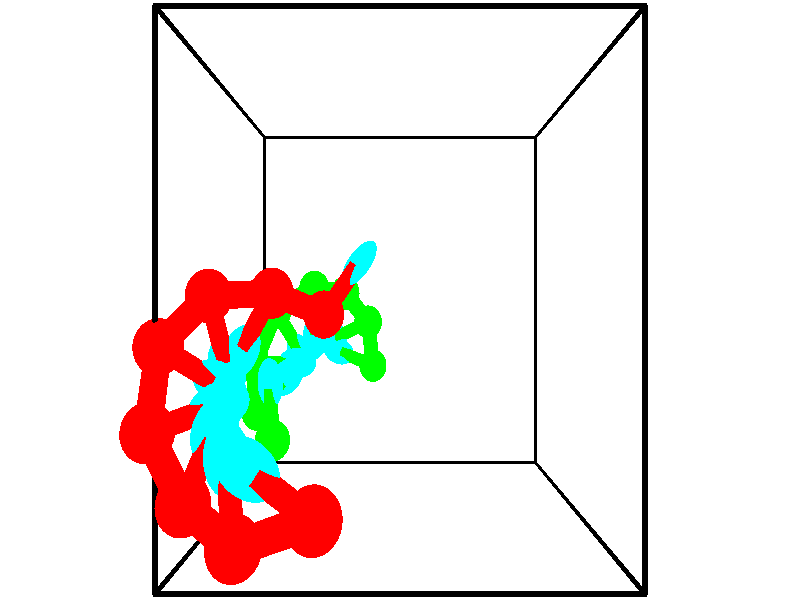 // switches for output
#declare DRAW_BASES = 1; // possible values are 0, 1; only relevant for DNA ribbons
#declare DRAW_BASES_TYPE = 3; // possible values are 1, 2, 3; only relevant for DNA ribbons
#declare DRAW_FOG = 0; // set to 1 to enable fog

#include "colors.inc"

#include "transforms.inc"
background { rgb <1, 1, 1>}

#default {
   normal{
       ripples 0.25
       frequency 0.20
       turbulence 0.2
       lambda 5
   }
	finish {
		phong 0.1
		phong_size 40.
	}
}

// original window dimensions: 1024x640


// camera settings

camera {
	sky <-0, 1, 0>
	up <-0, 1, 0>
	right 1.6 * <1, 0, 0>
	location <2.5, 2.5, 11.1562>
	look_at <2.5, 2.5, 2.5>
	direction <0, 0, -8.6562>
	angle 67.0682
}


# declare cpy_camera_pos = <2.5, 2.5, 11.1562>;
# if (DRAW_FOG = 1)
fog {
	fog_type 2
	up vnormalize(cpy_camera_pos)
	color rgbt<1,1,1,0.3>
	distance 1e-5
	fog_alt 3e-3
	fog_offset 4
}
# end


// LIGHTS

# declare lum = 6;
global_settings {
	ambient_light rgb lum * <0.05, 0.05, 0.05>
	max_trace_level 15
}# declare cpy_direct_light_amount = 0.25;
light_source
{	1000 * <-1, -1, 1>,
	rgb lum * cpy_direct_light_amount
	parallel
}

light_source
{	1000 * <1, 1, -1>,
	rgb lum * cpy_direct_light_amount
	parallel
}

// strand 0

// nucleotide -1

// particle -1
sphere {
	<1.552040, 2.349026, 3.639566> 0.250000
	pigment { color rgbt <1,0,0,0> }
	no_shadow
}
cylinder {
	<1.797726, 2.657246, 3.571451>,  <1.945137, 2.842177, 3.530582>, 0.100000
	pigment { color rgbt <1,0,0,0> }
	no_shadow
}
cylinder {
	<1.797726, 2.657246, 3.571451>,  <1.552040, 2.349026, 3.639566>, 0.100000
	pigment { color rgbt <1,0,0,0> }
	no_shadow
}

// particle -1
sphere {
	<1.797726, 2.657246, 3.571451> 0.100000
	pigment { color rgbt <1,0,0,0> }
	no_shadow
}
sphere {
	0, 1
	scale<0.080000,0.200000,0.300000>
	matrix <0.517318, -0.556112, -0.650478,
		-0.595923, 0.311440, -0.740189,
		0.614213, 0.770548, -0.170287,
		1.981990, 2.888410, 3.520365>
	pigment { color rgbt <0,1,1,0> }
	no_shadow
}
cylinder {
	<1.002264, 2.566582, 4.088820>,  <1.552040, 2.349026, 3.639566>, 0.130000
	pigment { color rgbt <1,0,0,0> }
	no_shadow
}

// nucleotide -1

// particle -1
sphere {
	<1.002264, 2.566582, 4.088820> 0.250000
	pigment { color rgbt <1,0,0,0> }
	no_shadow
}
cylinder {
	<0.781162, 2.236042, 4.045723>,  <0.648501, 2.037718, 4.019865>, 0.100000
	pigment { color rgbt <1,0,0,0> }
	no_shadow
}
cylinder {
	<0.781162, 2.236042, 4.045723>,  <1.002264, 2.566582, 4.088820>, 0.100000
	pigment { color rgbt <1,0,0,0> }
	no_shadow
}

// particle -1
sphere {
	<0.781162, 2.236042, 4.045723> 0.100000
	pigment { color rgbt <1,0,0,0> }
	no_shadow
}
sphere {
	0, 1
	scale<0.080000,0.200000,0.300000>
	matrix <0.062394, -0.169963, 0.983473,
		-0.831005, 0.536897, 0.145507,
		-0.552754, -0.826350, -0.107741,
		0.615336, 1.988137, 4.013401>
	pigment { color rgbt <0,1,1,0> }
	no_shadow
}
cylinder {
	<0.393465, 2.536645, 4.507097>,  <1.002264, 2.566582, 4.088820>, 0.130000
	pigment { color rgbt <1,0,0,0> }
	no_shadow
}

// nucleotide -1

// particle -1
sphere {
	<0.393465, 2.536645, 4.507097> 0.250000
	pigment { color rgbt <1,0,0,0> }
	no_shadow
}
cylinder {
	<0.490879, 2.153477, 4.446333>,  <0.549328, 1.923576, 4.409874>, 0.100000
	pigment { color rgbt <1,0,0,0> }
	no_shadow
}
cylinder {
	<0.490879, 2.153477, 4.446333>,  <0.393465, 2.536645, 4.507097>, 0.100000
	pigment { color rgbt <1,0,0,0> }
	no_shadow
}

// particle -1
sphere {
	<0.490879, 2.153477, 4.446333> 0.100000
	pigment { color rgbt <1,0,0,0> }
	no_shadow
}
sphere {
	0, 1
	scale<0.080000,0.200000,0.300000>
	matrix <0.127579, -0.123626, 0.984094,
		-0.961465, -0.259042, 0.092104,
		0.243535, -0.957922, -0.151910,
		0.563940, 1.866100, 4.400760>
	pigment { color rgbt <0,1,1,0> }
	no_shadow
}
cylinder {
	<-0.002374, 2.093881, 4.897117>,  <0.393465, 2.536645, 4.507097>, 0.130000
	pigment { color rgbt <1,0,0,0> }
	no_shadow
}

// nucleotide -1

// particle -1
sphere {
	<-0.002374, 2.093881, 4.897117> 0.250000
	pigment { color rgbt <1,0,0,0> }
	no_shadow
}
cylinder {
	<0.344669, 1.901844, 4.845320>,  <0.552895, 1.786622, 4.814242>, 0.100000
	pigment { color rgbt <1,0,0,0> }
	no_shadow
}
cylinder {
	<0.344669, 1.901844, 4.845320>,  <-0.002374, 2.093881, 4.897117>, 0.100000
	pigment { color rgbt <1,0,0,0> }
	no_shadow
}

// particle -1
sphere {
	<0.344669, 1.901844, 4.845320> 0.100000
	pigment { color rgbt <1,0,0,0> }
	no_shadow
}
sphere {
	0, 1
	scale<0.080000,0.200000,0.300000>
	matrix <0.057164, -0.162390, 0.985069,
		-0.493953, -0.862056, -0.113447,
		0.867608, -0.480092, -0.129492,
		0.604952, 1.757816, 4.806472>
	pigment { color rgbt <0,1,1,0> }
	no_shadow
}
cylinder {
	<0.053335, 1.428111, 5.304502>,  <-0.002374, 2.093881, 4.897117>, 0.130000
	pigment { color rgbt <1,0,0,0> }
	no_shadow
}

// nucleotide -1

// particle -1
sphere {
	<0.053335, 1.428111, 5.304502> 0.250000
	pigment { color rgbt <1,0,0,0> }
	no_shadow
}
cylinder {
	<0.432293, 1.543552, 5.249149>,  <0.659668, 1.612817, 5.215938>, 0.100000
	pigment { color rgbt <1,0,0,0> }
	no_shadow
}
cylinder {
	<0.432293, 1.543552, 5.249149>,  <0.053335, 1.428111, 5.304502>, 0.100000
	pigment { color rgbt <1,0,0,0> }
	no_shadow
}

// particle -1
sphere {
	<0.432293, 1.543552, 5.249149> 0.100000
	pigment { color rgbt <1,0,0,0> }
	no_shadow
}
sphere {
	0, 1
	scale<0.080000,0.200000,0.300000>
	matrix <0.175369, -0.106390, 0.978737,
		0.267744, -0.951520, -0.151405,
		0.947396, 0.288603, -0.138382,
		0.716512, 1.630133, 5.207635>
	pigment { color rgbt <0,1,1,0> }
	no_shadow
}
cylinder {
	<0.461241, 0.894407, 5.480544>,  <0.053335, 1.428111, 5.304502>, 0.130000
	pigment { color rgbt <1,0,0,0> }
	no_shadow
}

// nucleotide -1

// particle -1
sphere {
	<0.461241, 0.894407, 5.480544> 0.250000
	pigment { color rgbt <1,0,0,0> }
	no_shadow
}
cylinder {
	<0.648331, 1.243856, 5.534235>,  <0.760585, 1.453526, 5.566450>, 0.100000
	pigment { color rgbt <1,0,0,0> }
	no_shadow
}
cylinder {
	<0.648331, 1.243856, 5.534235>,  <0.461241, 0.894407, 5.480544>, 0.100000
	pigment { color rgbt <1,0,0,0> }
	no_shadow
}

// particle -1
sphere {
	<0.648331, 1.243856, 5.534235> 0.100000
	pigment { color rgbt <1,0,0,0> }
	no_shadow
}
sphere {
	0, 1
	scale<0.080000,0.200000,0.300000>
	matrix <0.221840, -0.263033, 0.938936,
		0.855582, -0.409386, -0.316832,
		0.467724, 0.873623, 0.134228,
		0.788648, 1.505943, 5.574503>
	pigment { color rgbt <0,1,1,0> }
	no_shadow
}
cylinder {
	<1.018884, 0.653267, 5.781991>,  <0.461241, 0.894407, 5.480544>, 0.130000
	pigment { color rgbt <1,0,0,0> }
	no_shadow
}

// nucleotide -1

// particle -1
sphere {
	<1.018884, 0.653267, 5.781991> 0.250000
	pigment { color rgbt <1,0,0,0> }
	no_shadow
}
cylinder {
	<1.006454, 1.046202, 5.855803>,  <0.998996, 1.281962, 5.900089>, 0.100000
	pigment { color rgbt <1,0,0,0> }
	no_shadow
}
cylinder {
	<1.006454, 1.046202, 5.855803>,  <1.018884, 0.653267, 5.781991>, 0.100000
	pigment { color rgbt <1,0,0,0> }
	no_shadow
}

// particle -1
sphere {
	<1.006454, 1.046202, 5.855803> 0.100000
	pigment { color rgbt <1,0,0,0> }
	no_shadow
}
sphere {
	0, 1
	scale<0.080000,0.200000,0.300000>
	matrix <0.196478, -0.175013, 0.964763,
		0.980016, 0.066236, -0.187569,
		-0.031075, 0.982336, 0.184529,
		0.997132, 1.340902, 5.911161>
	pigment { color rgbt <0,1,1,0> }
	no_shadow
}
cylinder {
	<1.760275, 0.933389, 6.015773>,  <1.018884, 0.653267, 5.781991>, 0.130000
	pigment { color rgbt <1,0,0,0> }
	no_shadow
}

// nucleotide -1

// particle -1
sphere {
	<1.760275, 0.933389, 6.015773> 0.250000
	pigment { color rgbt <1,0,0,0> }
	no_shadow
}
cylinder {
	<1.475750, 1.175095, 6.159382>,  <1.305035, 1.320118, 6.245547>, 0.100000
	pigment { color rgbt <1,0,0,0> }
	no_shadow
}
cylinder {
	<1.475750, 1.175095, 6.159382>,  <1.760275, 0.933389, 6.015773>, 0.100000
	pigment { color rgbt <1,0,0,0> }
	no_shadow
}

// particle -1
sphere {
	<1.475750, 1.175095, 6.159382> 0.100000
	pigment { color rgbt <1,0,0,0> }
	no_shadow
}
sphere {
	0, 1
	scale<0.080000,0.200000,0.300000>
	matrix <0.362679, -0.122000, 0.923894,
		0.602077, 0.787389, -0.132373,
		-0.711314, 0.604264, 0.359023,
		1.262356, 1.356374, 6.267089>
	pigment { color rgbt <0,1,1,0> }
	no_shadow
}
// strand 1

// nucleotide -1

// particle -1
sphere {
	<0.654084, 0.804050, 2.420239> 0.250000
	pigment { color rgbt <0,1,0,0> }
	no_shadow
}
cylinder {
	<0.639854, 1.203264, 2.440870>,  <0.631317, 1.442792, 2.453249>, 0.100000
	pigment { color rgbt <0,1,0,0> }
	no_shadow
}
cylinder {
	<0.639854, 1.203264, 2.440870>,  <0.654084, 0.804050, 2.420239>, 0.100000
	pigment { color rgbt <0,1,0,0> }
	no_shadow
}

// particle -1
sphere {
	<0.639854, 1.203264, 2.440870> 0.100000
	pigment { color rgbt <0,1,0,0> }
	no_shadow
}
sphere {
	0, 1
	scale<0.080000,0.200000,0.300000>
	matrix <0.295944, 0.059816, -0.953330,
		-0.954543, -0.018649, -0.297490,
		-0.035573, 0.998035, 0.051578,
		0.629182, 1.502674, 2.456344>
	pigment { color rgbt <0,1,1,0> }
	no_shadow
}
cylinder {
	<0.330112, 1.086699, 1.929847>,  <0.654084, 0.804050, 2.420239>, 0.130000
	pigment { color rgbt <0,1,0,0> }
	no_shadow
}

// nucleotide -1

// particle -1
sphere {
	<0.330112, 1.086699, 1.929847> 0.250000
	pigment { color rgbt <0,1,0,0> }
	no_shadow
}
cylinder {
	<0.606079, 1.347526, 2.055592>,  <0.771659, 1.504022, 2.131038>, 0.100000
	pigment { color rgbt <0,1,0,0> }
	no_shadow
}
cylinder {
	<0.606079, 1.347526, 2.055592>,  <0.330112, 1.086699, 1.929847>, 0.100000
	pigment { color rgbt <0,1,0,0> }
	no_shadow
}

// particle -1
sphere {
	<0.606079, 1.347526, 2.055592> 0.100000
	pigment { color rgbt <0,1,0,0> }
	no_shadow
}
sphere {
	0, 1
	scale<0.080000,0.200000,0.300000>
	matrix <0.176839, 0.269291, -0.946684,
		-0.701956, 0.708725, 0.070478,
		0.689917, 0.652067, 0.314360,
		0.813054, 1.543146, 2.149900>
	pigment { color rgbt <0,1,1,0> }
	no_shadow
}
cylinder {
	<0.207841, 1.668765, 1.706933>,  <0.330112, 1.086699, 1.929847>, 0.130000
	pigment { color rgbt <0,1,0,0> }
	no_shadow
}

// nucleotide -1

// particle -1
sphere {
	<0.207841, 1.668765, 1.706933> 0.250000
	pigment { color rgbt <0,1,0,0> }
	no_shadow
}
cylinder {
	<0.605186, 1.677860, 1.752029>,  <0.843594, 1.683317, 1.779087>, 0.100000
	pigment { color rgbt <0,1,0,0> }
	no_shadow
}
cylinder {
	<0.605186, 1.677860, 1.752029>,  <0.207841, 1.668765, 1.706933>, 0.100000
	pigment { color rgbt <0,1,0,0> }
	no_shadow
}

// particle -1
sphere {
	<0.605186, 1.677860, 1.752029> 0.100000
	pigment { color rgbt <0,1,0,0> }
	no_shadow
}
sphere {
	0, 1
	scale<0.080000,0.200000,0.300000>
	matrix <0.107219, 0.171605, -0.979314,
		-0.041614, 0.984903, 0.168029,
		0.993364, 0.022738, 0.112741,
		0.903196, 1.684682, 1.785852>
	pigment { color rgbt <0,1,1,0> }
	no_shadow
}
cylinder {
	<0.516597, 2.359489, 1.529621>,  <0.207841, 1.668765, 1.706933>, 0.130000
	pigment { color rgbt <0,1,0,0> }
	no_shadow
}

// nucleotide -1

// particle -1
sphere {
	<0.516597, 2.359489, 1.529621> 0.250000
	pigment { color rgbt <0,1,0,0> }
	no_shadow
}
cylinder {
	<0.738083, 2.033905, 1.459344>,  <0.870974, 1.838554, 1.417178>, 0.100000
	pigment { color rgbt <0,1,0,0> }
	no_shadow
}
cylinder {
	<0.738083, 2.033905, 1.459344>,  <0.516597, 2.359489, 1.529621>, 0.100000
	pigment { color rgbt <0,1,0,0> }
	no_shadow
}

// particle -1
sphere {
	<0.738083, 2.033905, 1.459344> 0.100000
	pigment { color rgbt <0,1,0,0> }
	no_shadow
}
sphere {
	0, 1
	scale<0.080000,0.200000,0.300000>
	matrix <0.121557, 0.287740, -0.949963,
		0.823787, 0.504651, 0.258268,
		0.553714, -0.813961, -0.175693,
		0.904197, 1.789716, 1.406636>
	pigment { color rgbt <0,1,1,0> }
	no_shadow
}
cylinder {
	<1.076247, 2.655809, 1.111117>,  <0.516597, 2.359489, 1.529621>, 0.130000
	pigment { color rgbt <0,1,0,0> }
	no_shadow
}

// nucleotide -1

// particle -1
sphere {
	<1.076247, 2.655809, 1.111117> 0.250000
	pigment { color rgbt <0,1,0,0> }
	no_shadow
}
cylinder {
	<1.067657, 2.260252, 1.052288>,  <1.062504, 2.022918, 1.016991>, 0.100000
	pigment { color rgbt <0,1,0,0> }
	no_shadow
}
cylinder {
	<1.067657, 2.260252, 1.052288>,  <1.076247, 2.655809, 1.111117>, 0.100000
	pigment { color rgbt <0,1,0,0> }
	no_shadow
}

// particle -1
sphere {
	<1.067657, 2.260252, 1.052288> 0.100000
	pigment { color rgbt <0,1,0,0> }
	no_shadow
}
sphere {
	0, 1
	scale<0.080000,0.200000,0.300000>
	matrix <-0.008468, 0.147281, -0.989058,
		0.999734, -0.019993, -0.011537,
		-0.021474, -0.988892, -0.147073,
		1.061215, 1.963585, 1.008166>
	pigment { color rgbt <0,1,1,0> }
	no_shadow
}
cylinder {
	<1.542545, 2.599067, 0.619386>,  <1.076247, 2.655809, 1.111117>, 0.130000
	pigment { color rgbt <0,1,0,0> }
	no_shadow
}

// nucleotide -1

// particle -1
sphere {
	<1.542545, 2.599067, 0.619386> 0.250000
	pigment { color rgbt <0,1,0,0> }
	no_shadow
}
cylinder {
	<1.322441, 2.266451, 0.589040>,  <1.190379, 2.066881, 0.570832>, 0.100000
	pigment { color rgbt <0,1,0,0> }
	no_shadow
}
cylinder {
	<1.322441, 2.266451, 0.589040>,  <1.542545, 2.599067, 0.619386>, 0.100000
	pigment { color rgbt <0,1,0,0> }
	no_shadow
}

// particle -1
sphere {
	<1.322441, 2.266451, 0.589040> 0.100000
	pigment { color rgbt <0,1,0,0> }
	no_shadow
}
sphere {
	0, 1
	scale<0.080000,0.200000,0.300000>
	matrix <0.076757, 0.040099, -0.996243,
		0.831458, -0.554015, 0.041761,
		-0.550259, -0.831540, -0.075866,
		1.157363, 2.016989, 0.566280>
	pigment { color rgbt <0,1,1,0> }
	no_shadow
}
cylinder {
	<1.919383, 2.167314, 0.174729>,  <1.542545, 2.599067, 0.619386>, 0.130000
	pigment { color rgbt <0,1,0,0> }
	no_shadow
}

// nucleotide -1

// particle -1
sphere {
	<1.919383, 2.167314, 0.174729> 0.250000
	pigment { color rgbt <0,1,0,0> }
	no_shadow
}
cylinder {
	<1.549309, 2.015577, 0.179289>,  <1.327264, 1.924535, 0.182025>, 0.100000
	pigment { color rgbt <0,1,0,0> }
	no_shadow
}
cylinder {
	<1.549309, 2.015577, 0.179289>,  <1.919383, 2.167314, 0.174729>, 0.100000
	pigment { color rgbt <0,1,0,0> }
	no_shadow
}

// particle -1
sphere {
	<1.549309, 2.015577, 0.179289> 0.100000
	pigment { color rgbt <0,1,0,0> }
	no_shadow
}
sphere {
	0, 1
	scale<0.080000,0.200000,0.300000>
	matrix <0.091020, -0.250951, -0.963711,
		0.368438, -0.890574, 0.266704,
		-0.925186, -0.379343, 0.011400,
		1.271753, 1.901775, 0.182709>
	pigment { color rgbt <0,1,1,0> }
	no_shadow
}
cylinder {
	<2.001271, 1.495691, 0.041064>,  <1.919383, 2.167314, 0.174729>, 0.130000
	pigment { color rgbt <0,1,0,0> }
	no_shadow
}

// nucleotide -1

// particle -1
sphere {
	<2.001271, 1.495691, 0.041064> 0.250000
	pigment { color rgbt <0,1,0,0> }
	no_shadow
}
cylinder {
	<1.633537, 1.611324, -0.065712>,  <1.412897, 1.680704, -0.129777>, 0.100000
	pigment { color rgbt <0,1,0,0> }
	no_shadow
}
cylinder {
	<1.633537, 1.611324, -0.065712>,  <2.001271, 1.495691, 0.041064>, 0.100000
	pigment { color rgbt <0,1,0,0> }
	no_shadow
}

// particle -1
sphere {
	<1.633537, 1.611324, -0.065712> 0.100000
	pigment { color rgbt <0,1,0,0> }
	no_shadow
}
sphere {
	0, 1
	scale<0.080000,0.200000,0.300000>
	matrix <0.140603, -0.392266, -0.909042,
		-0.367494, -0.873248, 0.319979,
		-0.919336, 0.289078, -0.266937,
		1.357737, 1.698049, -0.145794>
	pigment { color rgbt <0,1,1,0> }
	no_shadow
}
// box output
cylinder {
	<0.000000, 0.000000, 0.000000>,  <5.000000, 0.000000, 0.000000>, 0.025000
	pigment { color rgbt <0,0,0,0> }
	no_shadow
}
cylinder {
	<0.000000, 0.000000, 0.000000>,  <0.000000, 5.000000, 0.000000>, 0.025000
	pigment { color rgbt <0,0,0,0> }
	no_shadow
}
cylinder {
	<0.000000, 0.000000, 0.000000>,  <0.000000, 0.000000, 5.000000>, 0.025000
	pigment { color rgbt <0,0,0,0> }
	no_shadow
}
cylinder {
	<5.000000, 5.000000, 5.000000>,  <0.000000, 5.000000, 5.000000>, 0.025000
	pigment { color rgbt <0,0,0,0> }
	no_shadow
}
cylinder {
	<5.000000, 5.000000, 5.000000>,  <5.000000, 0.000000, 5.000000>, 0.025000
	pigment { color rgbt <0,0,0,0> }
	no_shadow
}
cylinder {
	<5.000000, 5.000000, 5.000000>,  <5.000000, 5.000000, 0.000000>, 0.025000
	pigment { color rgbt <0,0,0,0> }
	no_shadow
}
cylinder {
	<0.000000, 0.000000, 5.000000>,  <0.000000, 5.000000, 5.000000>, 0.025000
	pigment { color rgbt <0,0,0,0> }
	no_shadow
}
cylinder {
	<0.000000, 0.000000, 5.000000>,  <5.000000, 0.000000, 5.000000>, 0.025000
	pigment { color rgbt <0,0,0,0> }
	no_shadow
}
cylinder {
	<5.000000, 5.000000, 0.000000>,  <0.000000, 5.000000, 0.000000>, 0.025000
	pigment { color rgbt <0,0,0,0> }
	no_shadow
}
cylinder {
	<5.000000, 5.000000, 0.000000>,  <5.000000, 0.000000, 0.000000>, 0.025000
	pigment { color rgbt <0,0,0,0> }
	no_shadow
}
cylinder {
	<5.000000, 0.000000, 5.000000>,  <5.000000, 0.000000, 0.000000>, 0.025000
	pigment { color rgbt <0,0,0,0> }
	no_shadow
}
cylinder {
	<0.000000, 5.000000, 0.000000>,  <0.000000, 5.000000, 5.000000>, 0.025000
	pigment { color rgbt <0,0,0,0> }
	no_shadow
}
// end of box output
